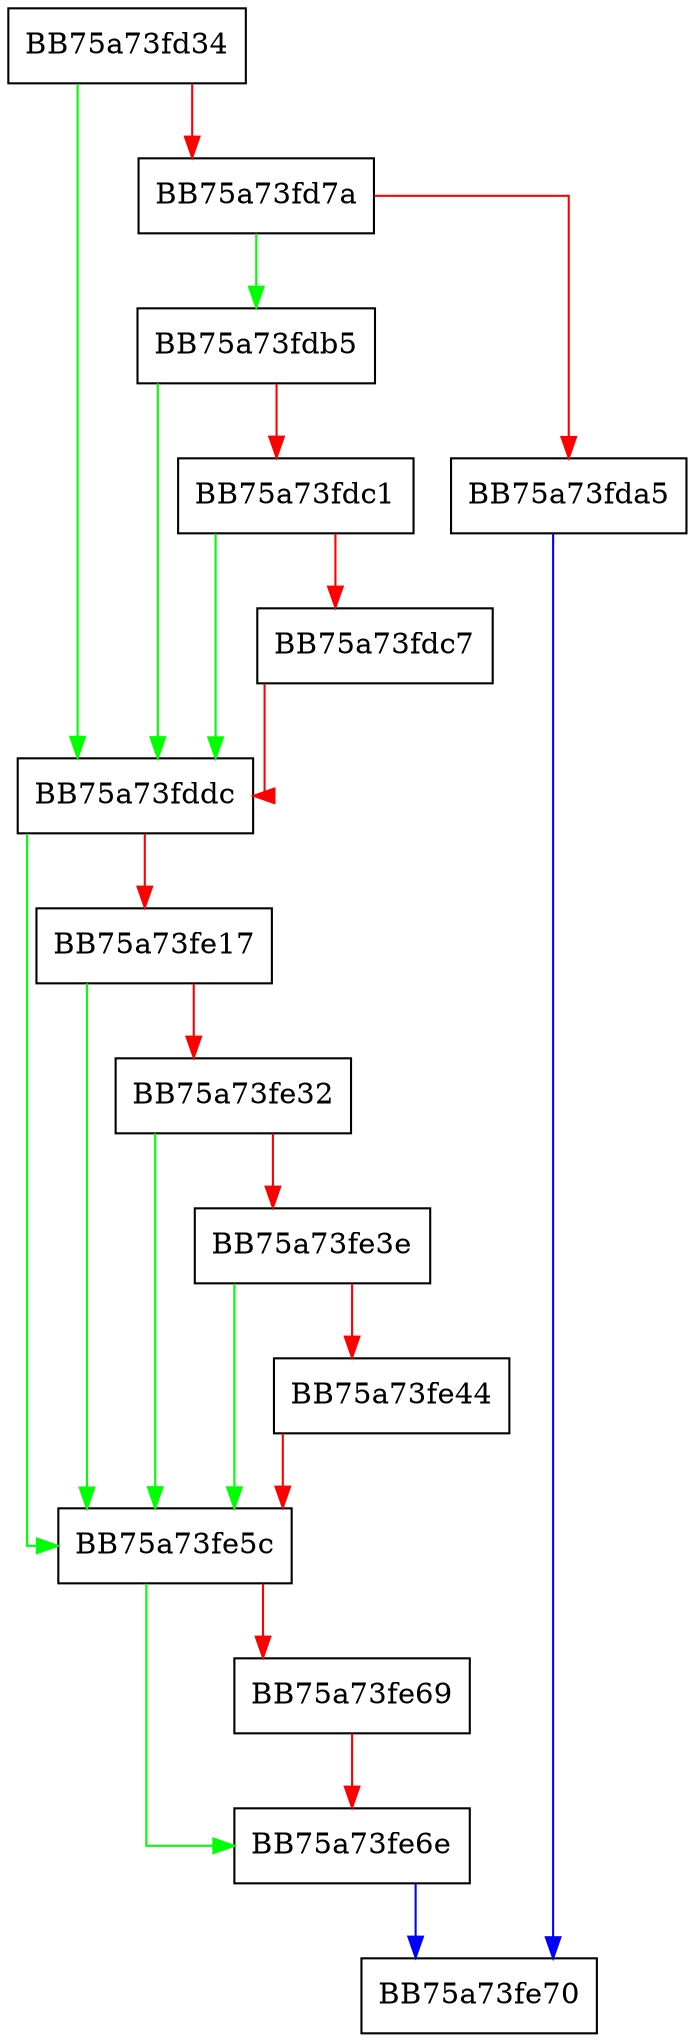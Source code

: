digraph GetAttribute {
  node [shape="box"];
  graph [splines=ortho];
  BB75a73fd34 -> BB75a73fddc [color="green"];
  BB75a73fd34 -> BB75a73fd7a [color="red"];
  BB75a73fd7a -> BB75a73fdb5 [color="green"];
  BB75a73fd7a -> BB75a73fda5 [color="red"];
  BB75a73fda5 -> BB75a73fe70 [color="blue"];
  BB75a73fdb5 -> BB75a73fddc [color="green"];
  BB75a73fdb5 -> BB75a73fdc1 [color="red"];
  BB75a73fdc1 -> BB75a73fddc [color="green"];
  BB75a73fdc1 -> BB75a73fdc7 [color="red"];
  BB75a73fdc7 -> BB75a73fddc [color="red"];
  BB75a73fddc -> BB75a73fe5c [color="green"];
  BB75a73fddc -> BB75a73fe17 [color="red"];
  BB75a73fe17 -> BB75a73fe5c [color="green"];
  BB75a73fe17 -> BB75a73fe32 [color="red"];
  BB75a73fe32 -> BB75a73fe5c [color="green"];
  BB75a73fe32 -> BB75a73fe3e [color="red"];
  BB75a73fe3e -> BB75a73fe5c [color="green"];
  BB75a73fe3e -> BB75a73fe44 [color="red"];
  BB75a73fe44 -> BB75a73fe5c [color="red"];
  BB75a73fe5c -> BB75a73fe6e [color="green"];
  BB75a73fe5c -> BB75a73fe69 [color="red"];
  BB75a73fe69 -> BB75a73fe6e [color="red"];
  BB75a73fe6e -> BB75a73fe70 [color="blue"];
}